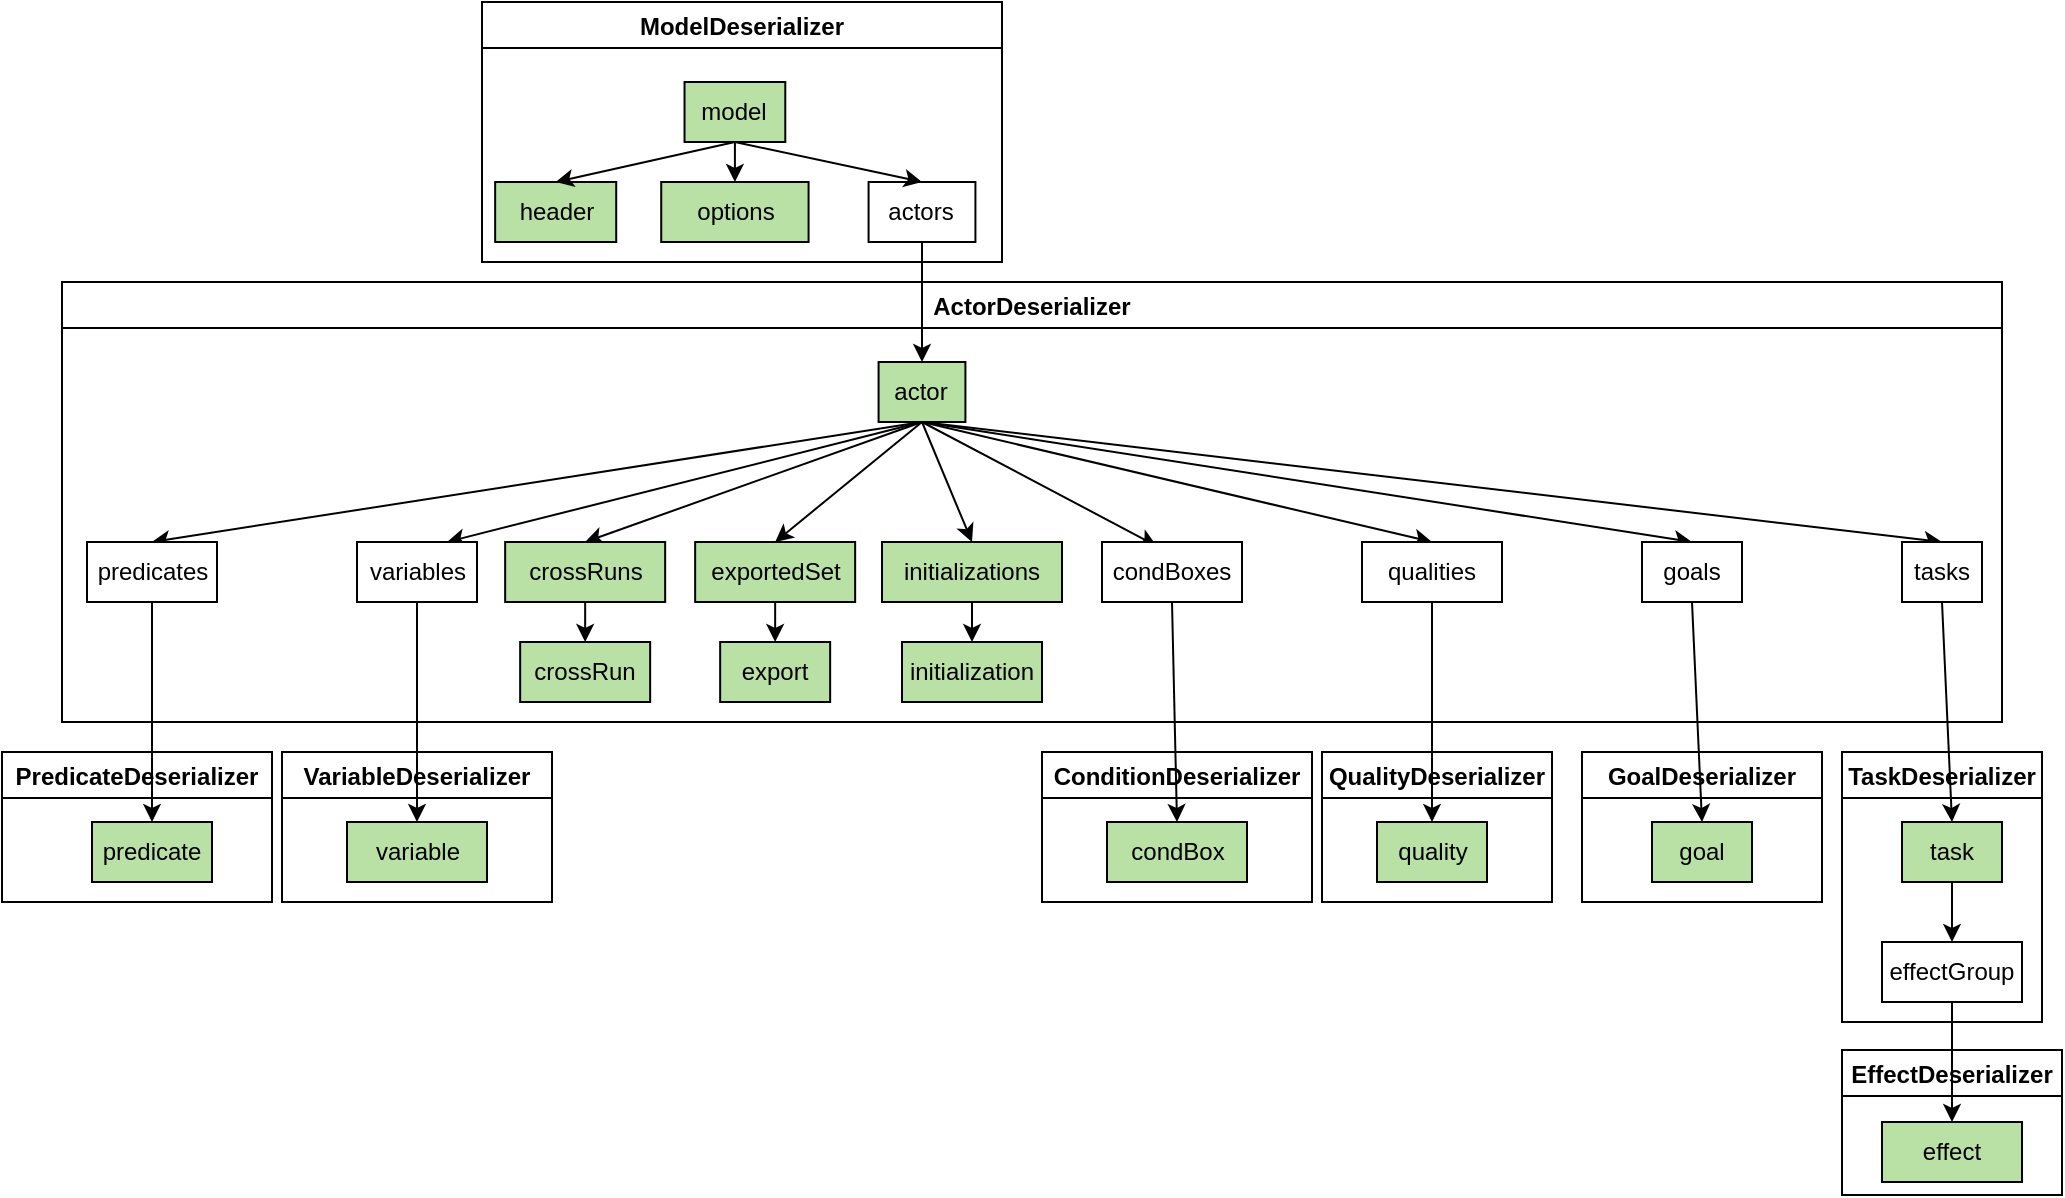 <mxfile version="27.0.9">
  <diagram name="Page-1" id="t1UyMdy0aKDrSDcJk52i">
    <mxGraphModel grid="1" page="1" gridSize="10" guides="1" tooltips="1" connect="1" arrows="1" fold="1" pageScale="1" pageWidth="850" pageHeight="1100" math="0" shadow="0">
      <root>
        <mxCell id="0" />
        <mxCell id="1" parent="0" />
        <mxCell id="NIhE8qMiWEFyR3WOMAAL-13" value="" style="endArrow=classic;html=1;rounded=0;exitX=0.5;exitY=1;exitDx=0;exitDy=0;entryX=0.5;entryY=0;entryDx=0;entryDy=0;" edge="1" parent="1" source="NIhE8qMiWEFyR3WOMAAL-6" target="NIhE8qMiWEFyR3WOMAAL-12">
          <mxGeometry width="50" height="50" relative="1" as="geometry">
            <mxPoint x="400" y="430" as="sourcePoint" />
            <mxPoint x="450" y="380" as="targetPoint" />
          </mxGeometry>
        </mxCell>
        <mxCell id="NIhE8qMiWEFyR3WOMAAL-17" value="" style="endArrow=classic;html=1;rounded=0;exitX=0.5;exitY=1;exitDx=0;exitDy=0;entryX=0.5;entryY=0;entryDx=0;entryDy=0;" edge="1" parent="1" source="NIhE8qMiWEFyR3WOMAAL-15" target="NIhE8qMiWEFyR3WOMAAL-16">
          <mxGeometry width="50" height="50" relative="1" as="geometry">
            <mxPoint x="230" y="360" as="sourcePoint" />
            <mxPoint x="230" y="390" as="targetPoint" />
          </mxGeometry>
        </mxCell>
        <mxCell id="NIhE8qMiWEFyR3WOMAAL-20" value="" style="endArrow=classic;html=1;rounded=0;exitX=0.5;exitY=1;exitDx=0;exitDy=0;entryX=0.5;entryY=0;entryDx=0;entryDy=0;" edge="1" parent="1" source="NIhE8qMiWEFyR3WOMAAL-18" target="NIhE8qMiWEFyR3WOMAAL-19">
          <mxGeometry width="50" height="50" relative="1" as="geometry">
            <mxPoint x="350" y="360" as="sourcePoint" />
            <mxPoint x="350" y="390" as="targetPoint" />
          </mxGeometry>
        </mxCell>
        <mxCell id="NIhE8qMiWEFyR3WOMAAL-37" value="" style="endArrow=classic;html=1;rounded=0;entryX=0.5;entryY=0;entryDx=0;entryDy=0;exitX=0.5;exitY=1;exitDx=0;exitDy=0;" edge="1" parent="1" source="NIhE8qMiWEFyR3WOMAAL-35" target="NIhE8qMiWEFyR3WOMAAL-36">
          <mxGeometry width="50" height="50" relative="1" as="geometry">
            <mxPoint x="635" y="400" as="sourcePoint" />
            <mxPoint x="830" y="390" as="targetPoint" />
          </mxGeometry>
        </mxCell>
        <mxCell id="NIhE8qMiWEFyR3WOMAAL-40" value="" style="endArrow=classic;html=1;rounded=0;exitX=0.5;exitY=1;exitDx=0;exitDy=0;entryX=0.5;entryY=0;entryDx=0;entryDy=0;" edge="1" parent="1" source="NIhE8qMiWEFyR3WOMAAL-38" target="NIhE8qMiWEFyR3WOMAAL-39">
          <mxGeometry width="50" height="50" relative="1" as="geometry">
            <mxPoint x="950" y="360" as="sourcePoint" />
            <mxPoint x="950" y="390" as="targetPoint" />
          </mxGeometry>
        </mxCell>
        <mxCell id="NIhE8qMiWEFyR3WOMAAL-43" value="" style="endArrow=classic;html=1;rounded=0;exitX=0.5;exitY=1;exitDx=0;exitDy=0;entryX=0.5;entryY=0;entryDx=0;entryDy=0;" edge="1" parent="1" source="NIhE8qMiWEFyR3WOMAAL-41" target="NIhE8qMiWEFyR3WOMAAL-42">
          <mxGeometry width="50" height="50" relative="1" as="geometry">
            <mxPoint x="1070" y="360" as="sourcePoint" />
            <mxPoint x="1070" y="390" as="targetPoint" />
          </mxGeometry>
        </mxCell>
        <mxCell id="NIhE8qMiWEFyR3WOMAAL-46" value="" style="endArrow=classic;html=1;rounded=0;exitX=0.5;exitY=1;exitDx=0;exitDy=0;entryX=0.5;entryY=0;entryDx=0;entryDy=0;" edge="1" parent="1" source="NIhE8qMiWEFyR3WOMAAL-44" target="NIhE8qMiWEFyR3WOMAAL-45">
          <mxGeometry width="50" height="50" relative="1" as="geometry">
            <mxPoint x="1190" y="360" as="sourcePoint" />
            <mxPoint x="1190" y="390" as="targetPoint" />
          </mxGeometry>
        </mxCell>
        <mxCell id="NIhE8qMiWEFyR3WOMAAL-48" value="" style="group" connectable="0" vertex="1" parent="1">
          <mxGeometry x="190" y="100" width="370" height="130" as="geometry" />
        </mxCell>
        <mxCell id="NIhE8qMiWEFyR3WOMAAL-14" value="ModelDeserializer" style="swimlane;" vertex="1" parent="NIhE8qMiWEFyR3WOMAAL-48">
          <mxGeometry x="60" width="260" height="130" as="geometry" />
        </mxCell>
        <mxCell id="NIhE8qMiWEFyR3WOMAAL-6" value="actors" style="rounded=0;whiteSpace=wrap;html=1;" vertex="1" parent="NIhE8qMiWEFyR3WOMAAL-14">
          <mxGeometry x="193.29" y="90" width="53.42" height="30" as="geometry" />
        </mxCell>
        <mxCell id="NIhE8qMiWEFyR3WOMAAL-4" value="header" style="rounded=0;whiteSpace=wrap;html=1;fillColor=#B9E0A5;" vertex="1" parent="NIhE8qMiWEFyR3WOMAAL-14">
          <mxGeometry x="6.58" y="90" width="60.53" height="30" as="geometry" />
        </mxCell>
        <mxCell id="NIhE8qMiWEFyR3WOMAAL-5" value="options" style="rounded=0;whiteSpace=wrap;html=1;fillColor=#B9E0A5;" vertex="1" parent="NIhE8qMiWEFyR3WOMAAL-14">
          <mxGeometry x="89.61" y="90" width="73.68" height="30" as="geometry" />
        </mxCell>
        <mxCell id="NIhE8qMiWEFyR3WOMAAL-2" value="model" style="rounded=0;whiteSpace=wrap;html=1;fillColor=#B9E0A5;" vertex="1" parent="NIhE8qMiWEFyR3WOMAAL-14">
          <mxGeometry x="101.26" y="40" width="50.39" height="30" as="geometry" />
        </mxCell>
        <mxCell id="NIhE8qMiWEFyR3WOMAAL-9" value="" style="endArrow=classic;html=1;rounded=0;entryX=0.5;entryY=0;entryDx=0;entryDy=0;exitX=0.5;exitY=1;exitDx=0;exitDy=0;" edge="1" parent="NIhE8qMiWEFyR3WOMAAL-14" source="NIhE8qMiWEFyR3WOMAAL-2" target="NIhE8qMiWEFyR3WOMAAL-4">
          <mxGeometry width="50" height="50" relative="1" as="geometry">
            <mxPoint x="204.474" y="320" as="sourcePoint" />
            <mxPoint x="253.158" y="270" as="targetPoint" />
          </mxGeometry>
        </mxCell>
        <mxCell id="NIhE8qMiWEFyR3WOMAAL-10" value="" style="endArrow=classic;html=1;rounded=0;exitX=0.5;exitY=1;exitDx=0;exitDy=0;" edge="1" parent="NIhE8qMiWEFyR3WOMAAL-14" source="NIhE8qMiWEFyR3WOMAAL-2" target="NIhE8qMiWEFyR3WOMAAL-5">
          <mxGeometry width="50" height="50" relative="1" as="geometry">
            <mxPoint x="268.737" y="110" as="sourcePoint" />
            <mxPoint x="155.789" y="150" as="targetPoint" />
          </mxGeometry>
        </mxCell>
        <mxCell id="NIhE8qMiWEFyR3WOMAAL-11" value="" style="endArrow=classic;html=1;rounded=0;exitX=0.5;exitY=1;exitDx=0;exitDy=0;entryX=0.5;entryY=0;entryDx=0;entryDy=0;" edge="1" parent="NIhE8qMiWEFyR3WOMAAL-14" source="NIhE8qMiWEFyR3WOMAAL-2" target="NIhE8qMiWEFyR3WOMAAL-6">
          <mxGeometry width="50" height="50" relative="1" as="geometry">
            <mxPoint x="204.474" y="100" as="sourcePoint" />
            <mxPoint x="193" y="93" as="targetPoint" />
          </mxGeometry>
        </mxCell>
        <mxCell id="NIhE8qMiWEFyR3WOMAAL-63" value="ActorDeserializer" style="swimlane;fillColor=none;" vertex="1" parent="1">
          <mxGeometry x="40" y="240" width="970" height="220" as="geometry" />
        </mxCell>
        <mxCell id="NIhE8qMiWEFyR3WOMAAL-34" value="" style="endArrow=classic;html=1;rounded=0;exitX=0.5;exitY=1;exitDx=0;exitDy=0;entryX=0.5;entryY=0;entryDx=0;entryDy=0;" edge="1" parent="NIhE8qMiWEFyR3WOMAAL-63" source="NIhE8qMiWEFyR3WOMAAL-32" target="NIhE8qMiWEFyR3WOMAAL-33">
          <mxGeometry width="50" height="50" relative="1" as="geometry">
            <mxPoint x="700" y="120" as="sourcePoint" />
            <mxPoint x="700" y="150" as="targetPoint" />
          </mxGeometry>
        </mxCell>
        <mxCell id="NIhE8qMiWEFyR3WOMAAL-27" value="" style="endArrow=classic;html=1;rounded=0;exitX=0.5;exitY=1;exitDx=0;exitDy=0;entryX=0.5;entryY=0;entryDx=0;entryDy=0;" edge="1" parent="NIhE8qMiWEFyR3WOMAAL-63" source="NIhE8qMiWEFyR3WOMAAL-12" target="NIhE8qMiWEFyR3WOMAAL-15">
          <mxGeometry width="50" height="50" relative="1" as="geometry">
            <mxPoint x="530" y="70" as="sourcePoint" />
            <mxPoint x="530" y="100" as="targetPoint" />
          </mxGeometry>
        </mxCell>
        <mxCell id="NIhE8qMiWEFyR3WOMAAL-28" value="" style="endArrow=classic;html=1;rounded=0;exitX=0.5;exitY=1;exitDx=0;exitDy=0;entryX=0.75;entryY=0;entryDx=0;entryDy=0;" edge="1" parent="NIhE8qMiWEFyR3WOMAAL-63" source="NIhE8qMiWEFyR3WOMAAL-12" target="NIhE8qMiWEFyR3WOMAAL-18">
          <mxGeometry width="50" height="50" relative="1" as="geometry">
            <mxPoint x="640" y="110" as="sourcePoint" />
            <mxPoint x="340" y="140" as="targetPoint" />
          </mxGeometry>
        </mxCell>
        <mxCell id="NIhE8qMiWEFyR3WOMAAL-49" value="" style="endArrow=classic;html=1;rounded=0;exitX=0.5;exitY=1;exitDx=0;exitDy=0;entryX=0.5;entryY=0;entryDx=0;entryDy=0;" edge="1" parent="NIhE8qMiWEFyR3WOMAAL-63" source="NIhE8qMiWEFyR3WOMAAL-12" target="NIhE8qMiWEFyR3WOMAAL-32">
          <mxGeometry width="50" height="50" relative="1" as="geometry">
            <mxPoint x="573" y="120" as="sourcePoint" />
            <mxPoint x="500" y="180" as="targetPoint" />
          </mxGeometry>
        </mxCell>
        <mxCell id="NIhE8qMiWEFyR3WOMAAL-50" value="" style="endArrow=classic;html=1;rounded=0;exitX=0.5;exitY=1;exitDx=0;exitDy=0;entryX=0.391;entryY=0.067;entryDx=0;entryDy=0;entryPerimeter=0;" edge="1" parent="NIhE8qMiWEFyR3WOMAAL-63" source="NIhE8qMiWEFyR3WOMAAL-12" target="NIhE8qMiWEFyR3WOMAAL-35">
          <mxGeometry width="50" height="50" relative="1" as="geometry">
            <mxPoint x="590" y="110" as="sourcePoint" />
            <mxPoint x="637" y="170" as="targetPoint" />
          </mxGeometry>
        </mxCell>
        <mxCell id="NIhE8qMiWEFyR3WOMAAL-52" value="" style="endArrow=classic;html=1;rounded=0;entryX=0.5;entryY=0;entryDx=0;entryDy=0;exitX=0.5;exitY=1;exitDx=0;exitDy=0;" edge="1" parent="NIhE8qMiWEFyR3WOMAAL-63" source="NIhE8qMiWEFyR3WOMAAL-12" target="NIhE8qMiWEFyR3WOMAAL-41">
          <mxGeometry width="50" height="50" relative="1" as="geometry">
            <mxPoint x="640" y="90" as="sourcePoint" />
            <mxPoint x="925" y="150" as="targetPoint" />
          </mxGeometry>
        </mxCell>
        <mxCell id="NIhE8qMiWEFyR3WOMAAL-51" value="" style="endArrow=classic;html=1;rounded=0;entryX=0.5;entryY=0;entryDx=0;entryDy=0;exitX=0.5;exitY=1;exitDx=0;exitDy=0;" edge="1" parent="NIhE8qMiWEFyR3WOMAAL-63" source="NIhE8qMiWEFyR3WOMAAL-12" target="NIhE8qMiWEFyR3WOMAAL-38">
          <mxGeometry width="50" height="50" relative="1" as="geometry">
            <mxPoint x="500" y="70" as="sourcePoint" />
            <mxPoint x="815" y="162" as="targetPoint" />
          </mxGeometry>
        </mxCell>
        <mxCell id="NIhE8qMiWEFyR3WOMAAL-53" value="" style="endArrow=classic;html=1;rounded=0;entryX=0.5;entryY=0;entryDx=0;entryDy=0;exitX=0.5;exitY=1;exitDx=0;exitDy=0;" edge="1" parent="NIhE8qMiWEFyR3WOMAAL-63" source="NIhE8qMiWEFyR3WOMAAL-12" target="NIhE8qMiWEFyR3WOMAAL-44">
          <mxGeometry width="50" height="50" relative="1" as="geometry">
            <mxPoint x="910" y="120" as="sourcePoint" />
            <mxPoint x="1317" y="180" as="targetPoint" />
          </mxGeometry>
        </mxCell>
        <mxCell id="NIhE8qMiWEFyR3WOMAAL-23" value="" style="endArrow=classic;html=1;rounded=0;exitX=0.5;exitY=1;exitDx=0;exitDy=0;entryX=0.5;entryY=0;entryDx=0;entryDy=0;" edge="1" parent="NIhE8qMiWEFyR3WOMAAL-63" source="NIhE8qMiWEFyR3WOMAAL-21" target="NIhE8qMiWEFyR3WOMAAL-22">
          <mxGeometry width="50" height="50" relative="1" as="geometry">
            <mxPoint x="460" y="120" as="sourcePoint" />
            <mxPoint x="460" y="150" as="targetPoint" />
          </mxGeometry>
        </mxCell>
        <mxCell id="NIhE8qMiWEFyR3WOMAAL-29" value="" style="endArrow=classic;html=1;rounded=0;exitX=0.5;exitY=1;exitDx=0;exitDy=0;entryX=0.5;entryY=0;entryDx=0;entryDy=0;" edge="1" parent="NIhE8qMiWEFyR3WOMAAL-63" source="NIhE8qMiWEFyR3WOMAAL-12" target="NIhE8qMiWEFyR3WOMAAL-21">
          <mxGeometry width="50" height="50" relative="1" as="geometry">
            <mxPoint x="645" y="90" as="sourcePoint" />
            <mxPoint x="430" y="120" as="targetPoint" />
          </mxGeometry>
        </mxCell>
        <mxCell id="NIhE8qMiWEFyR3WOMAAL-21" value="crossRuns" style="rounded=0;whiteSpace=wrap;html=1;fillColor=#B9E0A5;" vertex="1" parent="NIhE8qMiWEFyR3WOMAAL-63">
          <mxGeometry x="221.58" y="130" width="80" height="30" as="geometry" />
        </mxCell>
        <mxCell id="NIhE8qMiWEFyR3WOMAAL-22" value="crossRun" style="rounded=0;whiteSpace=wrap;html=1;fillColor=#B9E0A5;" vertex="1" parent="NIhE8qMiWEFyR3WOMAAL-63">
          <mxGeometry x="229.08" y="180" width="65" height="30" as="geometry" />
        </mxCell>
        <mxCell id="NIhE8qMiWEFyR3WOMAAL-18" value="variables" style="rounded=0;whiteSpace=wrap;html=1;" vertex="1" parent="NIhE8qMiWEFyR3WOMAAL-63">
          <mxGeometry x="147.5" y="130" width="60" height="30" as="geometry" />
        </mxCell>
        <mxCell id="NIhE8qMiWEFyR3WOMAAL-15" value="predicates" style="rounded=0;whiteSpace=wrap;html=1;" vertex="1" parent="NIhE8qMiWEFyR3WOMAAL-63">
          <mxGeometry x="12.5" y="130" width="65" height="30" as="geometry" />
        </mxCell>
        <mxCell id="NIhE8qMiWEFyR3WOMAAL-12" value="actor" style="rounded=0;whiteSpace=wrap;html=1;fillColor=#B9E0A5;" vertex="1" parent="NIhE8qMiWEFyR3WOMAAL-63">
          <mxGeometry x="408.29" y="40" width="43.42" height="30" as="geometry" />
        </mxCell>
        <mxCell id="NIhE8qMiWEFyR3WOMAAL-24" value="exportedSet" style="rounded=0;whiteSpace=wrap;html=1;fillColor=#B9E0A5;" vertex="1" parent="NIhE8qMiWEFyR3WOMAAL-63">
          <mxGeometry x="316.58" y="130" width="80" height="30" as="geometry" />
        </mxCell>
        <mxCell id="NIhE8qMiWEFyR3WOMAAL-26" value="" style="endArrow=classic;html=1;rounded=0;exitX=0.5;exitY=1;exitDx=0;exitDy=0;entryX=0.5;entryY=0;entryDx=0;entryDy=0;" edge="1" parent="NIhE8qMiWEFyR3WOMAAL-63" source="NIhE8qMiWEFyR3WOMAAL-24" target="NIhE8qMiWEFyR3WOMAAL-25">
          <mxGeometry width="50" height="50" relative="1" as="geometry">
            <mxPoint x="580" y="120" as="sourcePoint" />
            <mxPoint x="580" y="150" as="targetPoint" />
          </mxGeometry>
        </mxCell>
        <mxCell id="NIhE8qMiWEFyR3WOMAAL-30" value="" style="endArrow=classic;html=1;rounded=0;exitX=0.5;exitY=1;exitDx=0;exitDy=0;entryX=0.5;entryY=0;entryDx=0;entryDy=0;" edge="1" parent="NIhE8qMiWEFyR3WOMAAL-63" source="NIhE8qMiWEFyR3WOMAAL-12" target="NIhE8qMiWEFyR3WOMAAL-24">
          <mxGeometry width="50" height="50" relative="1" as="geometry">
            <mxPoint x="660" y="110" as="sourcePoint" />
            <mxPoint x="530" y="140" as="targetPoint" />
          </mxGeometry>
        </mxCell>
        <mxCell id="NIhE8qMiWEFyR3WOMAAL-25" value="export" style="rounded=0;whiteSpace=wrap;html=1;fillColor=#B9E0A5;" vertex="1" parent="NIhE8qMiWEFyR3WOMAAL-63">
          <mxGeometry x="329.08" y="180" width="55" height="30" as="geometry" />
        </mxCell>
        <mxCell id="NIhE8qMiWEFyR3WOMAAL-33" value="initialization" style="rounded=0;whiteSpace=wrap;html=1;fillColor=#B9E0A5;" vertex="1" parent="NIhE8qMiWEFyR3WOMAAL-63">
          <mxGeometry x="420" y="180" width="70" height="30" as="geometry" />
        </mxCell>
        <mxCell id="NIhE8qMiWEFyR3WOMAAL-35" value="condBoxes" style="rounded=0;whiteSpace=wrap;html=1;" vertex="1" parent="NIhE8qMiWEFyR3WOMAAL-63">
          <mxGeometry x="520" y="130" width="70" height="30" as="geometry" />
        </mxCell>
        <mxCell id="NIhE8qMiWEFyR3WOMAAL-32" value="initializations" style="rounded=0;whiteSpace=wrap;html=1;fillColor=#B9E0A5;" vertex="1" parent="NIhE8qMiWEFyR3WOMAAL-63">
          <mxGeometry x="410" y="130" width="90" height="30" as="geometry" />
        </mxCell>
        <mxCell id="NIhE8qMiWEFyR3WOMAAL-38" value="qualities" style="rounded=0;whiteSpace=wrap;html=1;" vertex="1" parent="NIhE8qMiWEFyR3WOMAAL-63">
          <mxGeometry x="650" y="130" width="70" height="30" as="geometry" />
        </mxCell>
        <mxCell id="NIhE8qMiWEFyR3WOMAAL-41" value="goals" style="rounded=0;whiteSpace=wrap;html=1;" vertex="1" parent="NIhE8qMiWEFyR3WOMAAL-63">
          <mxGeometry x="790" y="130" width="50" height="30" as="geometry" />
        </mxCell>
        <mxCell id="NIhE8qMiWEFyR3WOMAAL-44" value="tasks" style="rounded=0;whiteSpace=wrap;html=1;" vertex="1" parent="NIhE8qMiWEFyR3WOMAAL-63">
          <mxGeometry x="920" y="130" width="40" height="30" as="geometry" />
        </mxCell>
        <mxCell id="NIhE8qMiWEFyR3WOMAAL-73" value="VariableDeserializer" style="swimlane;fillColor=none;" vertex="1" parent="1">
          <mxGeometry x="150" y="475" width="135" height="75" as="geometry" />
        </mxCell>
        <mxCell id="NIhE8qMiWEFyR3WOMAAL-19" value="variable" style="rounded=0;whiteSpace=wrap;html=1;fillColor=#B9E0A5;" vertex="1" parent="NIhE8qMiWEFyR3WOMAAL-73">
          <mxGeometry x="32.5" y="35" width="70" height="30" as="geometry" />
        </mxCell>
        <mxCell id="NIhE8qMiWEFyR3WOMAAL-75" value="PredicateDeserializer" style="swimlane;fillColor=none;" vertex="1" parent="1">
          <mxGeometry x="10" y="475" width="135" height="75" as="geometry" />
        </mxCell>
        <mxCell id="NIhE8qMiWEFyR3WOMAAL-16" value="predicate" style="rounded=0;whiteSpace=wrap;html=1;fillColor=#B9E0A5;" vertex="1" parent="NIhE8qMiWEFyR3WOMAAL-75">
          <mxGeometry x="45" y="35" width="60" height="30" as="geometry" />
        </mxCell>
        <mxCell id="NIhE8qMiWEFyR3WOMAAL-76" value="ConditionDeserializer" style="swimlane;fillColor=none;container=0;" vertex="1" parent="1">
          <mxGeometry x="530" y="475" width="135" height="75" as="geometry" />
        </mxCell>
        <mxCell id="NIhE8qMiWEFyR3WOMAAL-36" value="condBox" style="rounded=0;whiteSpace=wrap;html=1;fillColor=#B9E0A5;" vertex="1" parent="NIhE8qMiWEFyR3WOMAAL-76">
          <mxGeometry x="32.5" y="35" width="70" height="30" as="geometry" />
        </mxCell>
        <mxCell id="NIhE8qMiWEFyR3WOMAAL-78" value="QualityDeserializer" style="swimlane;fillColor=none;" vertex="1" parent="1">
          <mxGeometry x="670" y="475" width="115" height="75" as="geometry" />
        </mxCell>
        <mxCell id="NIhE8qMiWEFyR3WOMAAL-39" value="quality" style="rounded=0;whiteSpace=wrap;html=1;fillColor=#B9E0A5;" vertex="1" parent="NIhE8qMiWEFyR3WOMAAL-78">
          <mxGeometry x="27.5" y="35" width="55" height="30" as="geometry" />
        </mxCell>
        <mxCell id="NIhE8qMiWEFyR3WOMAAL-79" value="GoalDeserializer" style="swimlane;fillColor=none;" vertex="1" parent="1">
          <mxGeometry x="800" y="475" width="120" height="75" as="geometry" />
        </mxCell>
        <mxCell id="NIhE8qMiWEFyR3WOMAAL-42" value="goal" style="rounded=0;whiteSpace=wrap;html=1;fillColor=#B9E0A5;" vertex="1" parent="NIhE8qMiWEFyR3WOMAAL-79">
          <mxGeometry x="35" y="35" width="50" height="30" as="geometry" />
        </mxCell>
        <mxCell id="NIhE8qMiWEFyR3WOMAAL-82" value="TaskDeserializer" style="swimlane;fillColor=none;startSize=23;" vertex="1" parent="1">
          <mxGeometry x="930" y="475" width="100" height="135" as="geometry" />
        </mxCell>
        <mxCell id="NIhE8qMiWEFyR3WOMAAL-45" value="task" style="rounded=0;whiteSpace=wrap;html=1;fillColor=#B9E0A5;" vertex="1" parent="NIhE8qMiWEFyR3WOMAAL-82">
          <mxGeometry x="30" y="35" width="50" height="30" as="geometry" />
        </mxCell>
        <mxCell id="NIhE8qMiWEFyR3WOMAAL-80" value="effectGroup" style="rounded=0;whiteSpace=wrap;html=1;" vertex="1" parent="NIhE8qMiWEFyR3WOMAAL-82">
          <mxGeometry x="20" y="95" width="70" height="30" as="geometry" />
        </mxCell>
        <mxCell id="NIhE8qMiWEFyR3WOMAAL-83" value="" style="endArrow=classic;html=1;rounded=0;exitX=0.5;exitY=1;exitDx=0;exitDy=0;" edge="1" parent="NIhE8qMiWEFyR3WOMAAL-82" source="NIhE8qMiWEFyR3WOMAAL-45" target="NIhE8qMiWEFyR3WOMAAL-80">
          <mxGeometry width="50" height="50" relative="1" as="geometry">
            <mxPoint x="-290" y="175" as="sourcePoint" />
            <mxPoint x="-240" y="125" as="targetPoint" />
          </mxGeometry>
        </mxCell>
        <mxCell id="NIhE8qMiWEFyR3WOMAAL-84" value="" style="endArrow=classic;html=1;rounded=0;exitX=0.5;exitY=1;exitDx=0;exitDy=0;entryX=0.5;entryY=0;entryDx=0;entryDy=0;" edge="1" parent="1" source="NIhE8qMiWEFyR3WOMAAL-80" target="NIhE8qMiWEFyR3WOMAAL-81">
          <mxGeometry width="50" height="50" relative="1" as="geometry">
            <mxPoint x="1050" y="580" as="sourcePoint" />
            <mxPoint x="1050" y="610" as="targetPoint" />
          </mxGeometry>
        </mxCell>
        <mxCell id="NIhE8qMiWEFyR3WOMAAL-85" value="EffectDeserializer" style="swimlane;fillColor=none;" vertex="1" parent="1">
          <mxGeometry x="930" y="624" width="110" height="72.5" as="geometry" />
        </mxCell>
        <mxCell id="NIhE8qMiWEFyR3WOMAAL-81" value="effect" style="rounded=0;whiteSpace=wrap;html=1;fillColor=#B9E0A5;" vertex="1" parent="NIhE8qMiWEFyR3WOMAAL-85">
          <mxGeometry x="20" y="36" width="70" height="30" as="geometry" />
        </mxCell>
      </root>
    </mxGraphModel>
  </diagram>
</mxfile>
